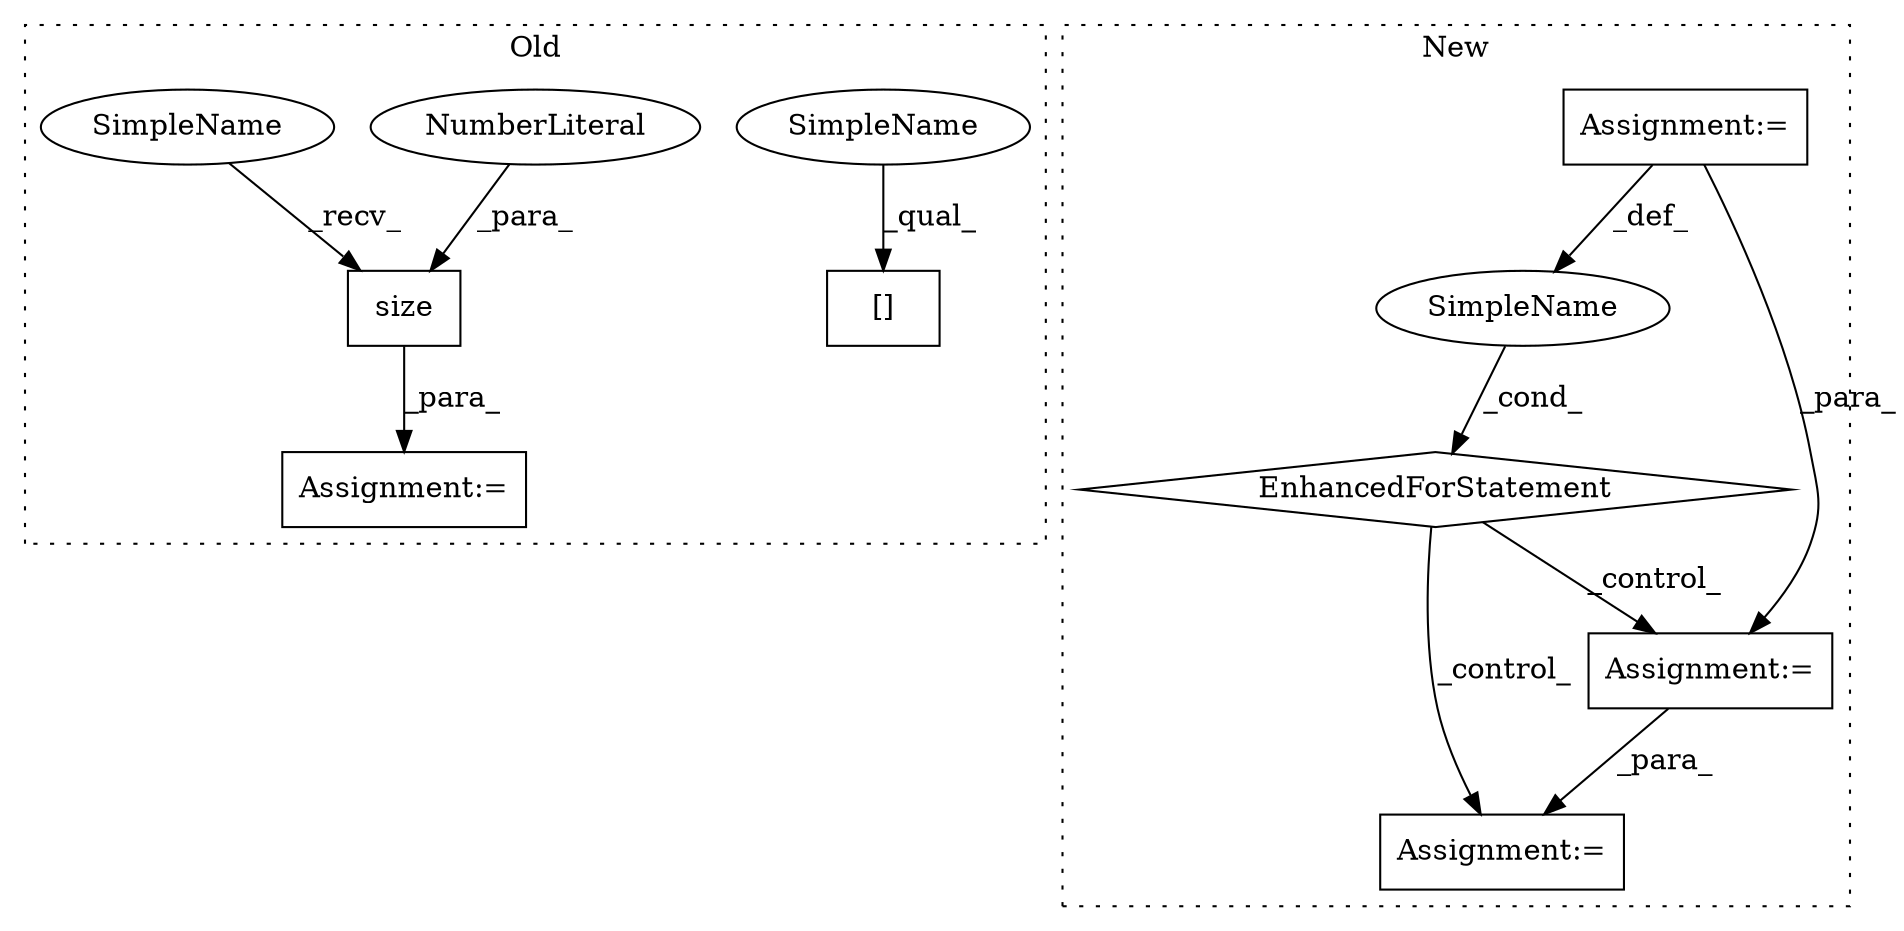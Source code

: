 digraph G {
subgraph cluster0 {
1 [label="size" a="32" s="3752,3758" l="5,1" shape="box"];
4 [label="NumberLiteral" a="34" s="3757" l="1" shape="ellipse"];
7 [label="Assignment:=" a="7" s="3691" l="1" shape="box"];
9 [label="[]" a="2" s="3692,3736" l="11,2" shape="box"];
10 [label="SimpleName" a="42" s="3692" l="5" shape="ellipse"];
11 [label="SimpleName" a="42" s="3746" l="5" shape="ellipse"];
label = "Old";
style="dotted";
}
subgraph cluster1 {
2 [label="EnhancedForStatement" a="70" s="6398,6481" l="53,2" shape="diamond"];
3 [label="Assignment:=" a="7" s="6398,6481" l="53,2" shape="box"];
5 [label="Assignment:=" a="7" s="6725" l="1" shape="box"];
6 [label="SimpleName" a="42" s="6455" l="1" shape="ellipse"];
8 [label="Assignment:=" a="7" s="6504" l="1" shape="box"];
label = "New";
style="dotted";
}
1 -> 7 [label="_para_"];
2 -> 5 [label="_control_"];
2 -> 8 [label="_control_"];
3 -> 8 [label="_para_"];
3 -> 6 [label="_def_"];
4 -> 1 [label="_para_"];
6 -> 2 [label="_cond_"];
8 -> 5 [label="_para_"];
10 -> 9 [label="_qual_"];
11 -> 1 [label="_recv_"];
}